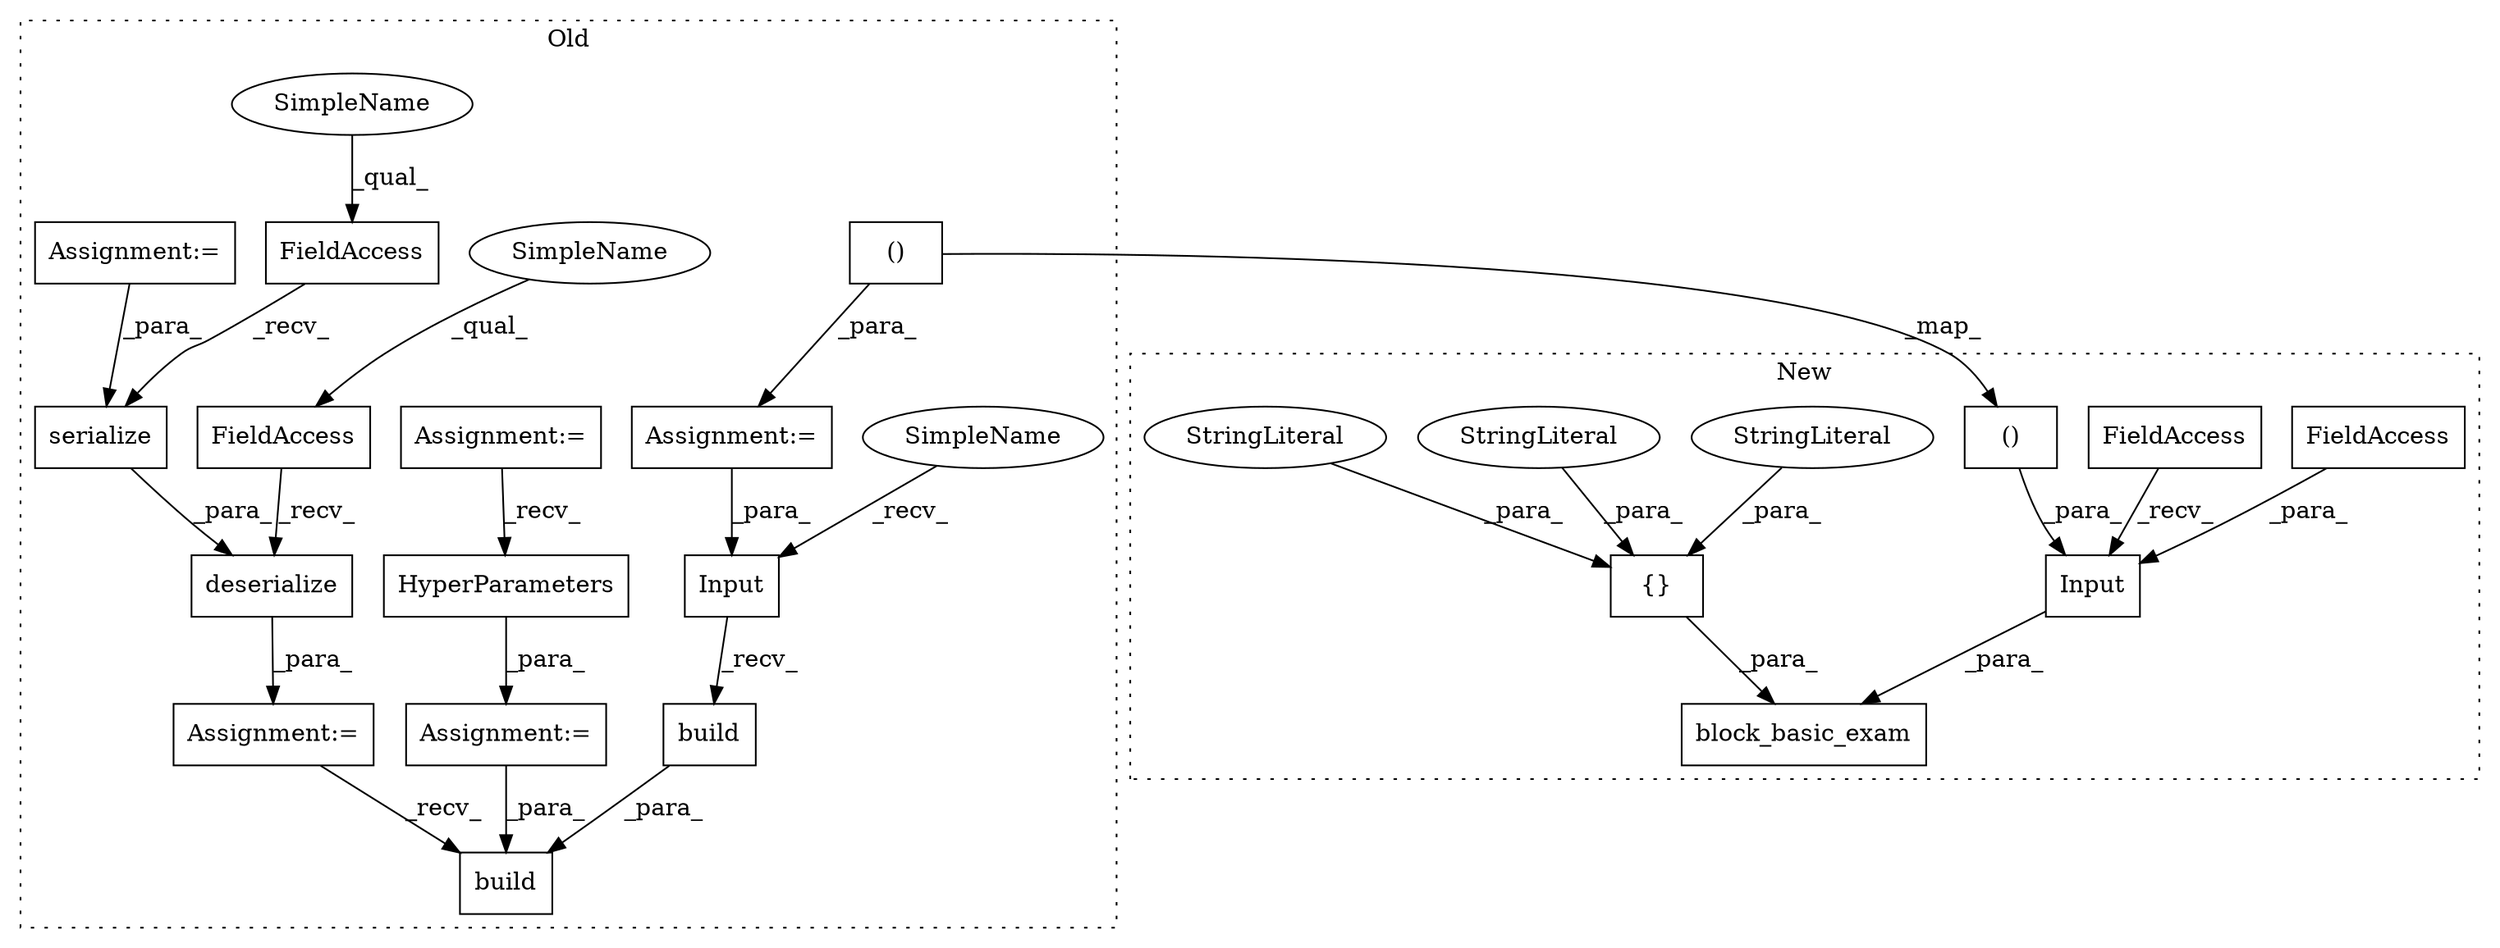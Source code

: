 digraph G {
subgraph cluster0 {
1 [label="deserialize" a="32" s="1587,1631" l="12,1" shape="box"];
4 [label="serialize" a="32" s="1615,1630" l="10,1" shape="box"];
6 [label="build" a="32" s="1644,1689" l="6,1" shape="box"];
7 [label="FieldAccess" a="22" s="1571" l="15" shape="box"];
8 [label="FieldAccess" a="22" s="1599" l="15" shape="box"];
11 [label="HyperParameters" a="32" s="1542" l="17" shape="box"];
12 [label="build" a="32" s="1682" l="7" shape="box"];
13 [label="Assignment:=" a="7" s="1530" l="1" shape="box"];
14 [label="Assignment:=" a="7" s="1570" l="1" shape="box"];
15 [label="()" a="106" s="1457" l="31" shape="box"];
18 [label="Assignment:=" a="7" s="1500" l="1" shape="box"];
19 [label="Assignment:=" a="7" s="1406" l="10" shape="box"];
20 [label="Input" a="32" s="1663,1680" l="6,1" shape="box"];
21 [label="Assignment:=" a="7" s="1451" l="6" shape="box"];
24 [label="SimpleName" a="42" s="1653" l="9" shape="ellipse"];
25 [label="SimpleName" a="42" s="1571" l="9" shape="ellipse"];
26 [label="SimpleName" a="42" s="1599" l="9" shape="ellipse"];
label = "Old";
style="dotted";
}
subgraph cluster1 {
2 [label="block_basic_exam" a="32" s="984,1180" l="17,1" shape="box"];
3 [label="{}" a="4" s="1116,1179" l="1,1" shape="box"];
5 [label="Input" a="32" s="1040,1102" l="11,1" shape="box"];
9 [label="FieldAccess" a="22" s="1084" l="10" shape="box"];
10 [label="FieldAccess" a="22" s="1023" l="10" shape="box"];
16 [label="()" a="106" s="1051" l="31" shape="box"];
17 [label="StringLiteral" a="45" s="1117" l="12" shape="ellipse"];
22 [label="StringLiteral" a="45" s="1170" l="9" shape="ellipse"];
23 [label="StringLiteral" a="45" s="1148" l="21" shape="ellipse"];
label = "New";
style="dotted";
}
1 -> 14 [label="_para_"];
3 -> 2 [label="_para_"];
4 -> 1 [label="_para_"];
5 -> 2 [label="_para_"];
7 -> 1 [label="_recv_"];
8 -> 4 [label="_recv_"];
9 -> 5 [label="_para_"];
10 -> 5 [label="_recv_"];
11 -> 13 [label="_para_"];
12 -> 6 [label="_para_"];
13 -> 6 [label="_para_"];
14 -> 6 [label="_recv_"];
15 -> 16 [label="_map_"];
15 -> 21 [label="_para_"];
16 -> 5 [label="_para_"];
17 -> 3 [label="_para_"];
18 -> 4 [label="_para_"];
19 -> 11 [label="_recv_"];
20 -> 12 [label="_recv_"];
21 -> 20 [label="_para_"];
22 -> 3 [label="_para_"];
23 -> 3 [label="_para_"];
24 -> 20 [label="_recv_"];
25 -> 7 [label="_qual_"];
26 -> 8 [label="_qual_"];
}